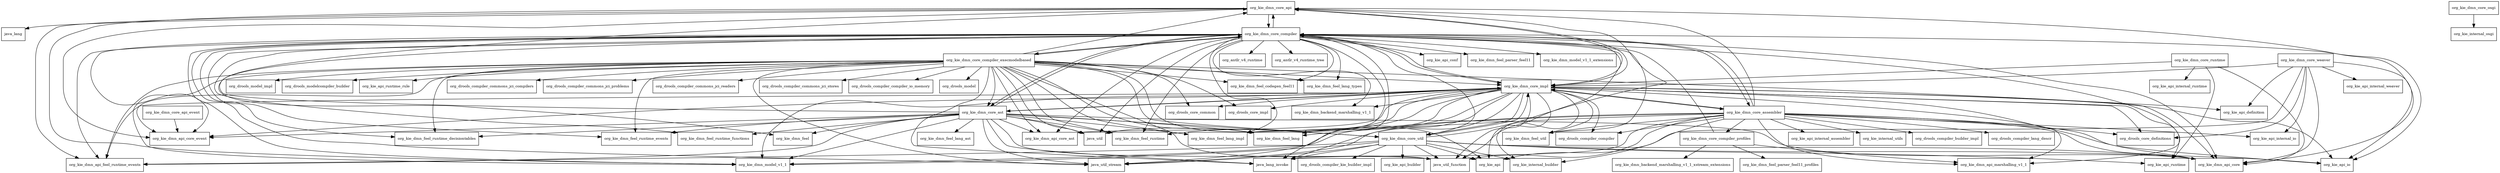 digraph kie_dmn_core_7_10_0_Final_package_dependencies {
  node [shape = box, fontsize=10.0];
  org_kie_dmn_core_api -> java_lang;
  org_kie_dmn_core_api -> org_kie_dmn_api_core;
  org_kie_dmn_core_api -> org_kie_dmn_api_core_event;
  org_kie_dmn_core_api -> org_kie_dmn_api_feel_runtime_events;
  org_kie_dmn_core_api -> org_kie_dmn_core_compiler;
  org_kie_dmn_core_api -> org_kie_dmn_core_impl;
  org_kie_dmn_core_api -> org_kie_dmn_model_v1_1;
  org_kie_dmn_core_api_event -> org_kie_dmn_api_core_event;
  org_kie_dmn_core_assembler -> java_lang_invoke;
  org_kie_dmn_core_assembler -> java_util_function;
  org_kie_dmn_core_assembler -> java_util_stream;
  org_kie_dmn_core_assembler -> org_drools_compiler_builder_impl;
  org_kie_dmn_core_assembler -> org_drools_compiler_compiler;
  org_kie_dmn_core_assembler -> org_drools_compiler_lang_descr;
  org_kie_dmn_core_assembler -> org_drools_core_definitions;
  org_kie_dmn_core_assembler -> org_kie_api_internal_assembler;
  org_kie_dmn_core_assembler -> org_kie_api_internal_io;
  org_kie_dmn_core_assembler -> org_kie_api_io;
  org_kie_dmn_core_assembler -> org_kie_dmn_api_core;
  org_kie_dmn_core_assembler -> org_kie_dmn_api_marshalling_v1_1;
  org_kie_dmn_core_assembler -> org_kie_dmn_core_api;
  org_kie_dmn_core_assembler -> org_kie_dmn_core_compiler;
  org_kie_dmn_core_assembler -> org_kie_dmn_core_compiler_profiles;
  org_kie_dmn_core_assembler -> org_kie_dmn_core_impl;
  org_kie_dmn_core_assembler -> org_kie_dmn_feel_lang;
  org_kie_dmn_core_assembler -> org_kie_dmn_feel_util;
  org_kie_dmn_core_assembler -> org_kie_dmn_model_v1_1;
  org_kie_dmn_core_assembler -> org_kie_internal_builder;
  org_kie_dmn_core_assembler -> org_kie_internal_utils;
  org_kie_dmn_core_ast -> java_lang_invoke;
  org_kie_dmn_core_ast -> java_util;
  org_kie_dmn_core_ast -> java_util_function;
  org_kie_dmn_core_ast -> java_util_stream;
  org_kie_dmn_core_ast -> org_kie_dmn_api_core;
  org_kie_dmn_core_ast -> org_kie_dmn_api_core_ast;
  org_kie_dmn_core_ast -> org_kie_dmn_api_core_event;
  org_kie_dmn_core_ast -> org_kie_dmn_api_feel_runtime_events;
  org_kie_dmn_core_ast -> org_kie_dmn_core_api;
  org_kie_dmn_core_ast -> org_kie_dmn_core_compiler;
  org_kie_dmn_core_ast -> org_kie_dmn_core_impl;
  org_kie_dmn_core_ast -> org_kie_dmn_core_util;
  org_kie_dmn_core_ast -> org_kie_dmn_feel;
  org_kie_dmn_core_ast -> org_kie_dmn_feel_lang;
  org_kie_dmn_core_ast -> org_kie_dmn_feel_lang_ast;
  org_kie_dmn_core_ast -> org_kie_dmn_feel_lang_impl;
  org_kie_dmn_core_ast -> org_kie_dmn_feel_runtime;
  org_kie_dmn_core_ast -> org_kie_dmn_feel_runtime_decisiontables;
  org_kie_dmn_core_ast -> org_kie_dmn_feel_runtime_events;
  org_kie_dmn_core_ast -> org_kie_dmn_feel_runtime_functions;
  org_kie_dmn_core_ast -> org_kie_dmn_model_v1_1;
  org_kie_dmn_core_compiler -> java_lang_invoke;
  org_kie_dmn_core_compiler -> java_util;
  org_kie_dmn_core_compiler -> java_util_function;
  org_kie_dmn_core_compiler -> java_util_stream;
  org_kie_dmn_core_compiler -> org_antlr_v4_runtime;
  org_kie_dmn_core_compiler -> org_antlr_v4_runtime_tree;
  org_kie_dmn_core_compiler -> org_kie_api_conf;
  org_kie_dmn_core_compiler -> org_kie_api_io;
  org_kie_dmn_core_compiler -> org_kie_dmn_api_core;
  org_kie_dmn_core_compiler -> org_kie_dmn_api_core_ast;
  org_kie_dmn_core_compiler -> org_kie_dmn_api_core_event;
  org_kie_dmn_core_compiler -> org_kie_dmn_api_feel_runtime_events;
  org_kie_dmn_core_compiler -> org_kie_dmn_api_marshalling_v1_1;
  org_kie_dmn_core_compiler -> org_kie_dmn_backend_marshalling_v1_1;
  org_kie_dmn_core_compiler -> org_kie_dmn_core_api;
  org_kie_dmn_core_compiler -> org_kie_dmn_core_assembler;
  org_kie_dmn_core_compiler -> org_kie_dmn_core_ast;
  org_kie_dmn_core_compiler -> org_kie_dmn_core_compiler_execmodelbased;
  org_kie_dmn_core_compiler -> org_kie_dmn_core_impl;
  org_kie_dmn_core_compiler -> org_kie_dmn_core_util;
  org_kie_dmn_core_compiler -> org_kie_dmn_feel;
  org_kie_dmn_core_compiler -> org_kie_dmn_feel_codegen_feel11;
  org_kie_dmn_core_compiler -> org_kie_dmn_feel_lang;
  org_kie_dmn_core_compiler -> org_kie_dmn_feel_lang_impl;
  org_kie_dmn_core_compiler -> org_kie_dmn_feel_lang_types;
  org_kie_dmn_core_compiler -> org_kie_dmn_feel_parser_feel11;
  org_kie_dmn_core_compiler -> org_kie_dmn_feel_runtime;
  org_kie_dmn_core_compiler -> org_kie_dmn_feel_runtime_decisiontables;
  org_kie_dmn_core_compiler -> org_kie_dmn_feel_runtime_events;
  org_kie_dmn_core_compiler -> org_kie_dmn_feel_runtime_functions;
  org_kie_dmn_core_compiler -> org_kie_dmn_feel_util;
  org_kie_dmn_core_compiler -> org_kie_dmn_model_v1_1;
  org_kie_dmn_core_compiler -> org_kie_dmn_model_v1_1_extensions;
  org_kie_dmn_core_compiler_execmodelbased -> java_lang_invoke;
  org_kie_dmn_core_compiler_execmodelbased -> java_util;
  org_kie_dmn_core_compiler_execmodelbased -> java_util_function;
  org_kie_dmn_core_compiler_execmodelbased -> java_util_stream;
  org_kie_dmn_core_compiler_execmodelbased -> org_drools_compiler_commons_jci_compilers;
  org_kie_dmn_core_compiler_execmodelbased -> org_drools_compiler_commons_jci_problems;
  org_kie_dmn_core_compiler_execmodelbased -> org_drools_compiler_commons_jci_readers;
  org_kie_dmn_core_compiler_execmodelbased -> org_drools_compiler_commons_jci_stores;
  org_kie_dmn_core_compiler_execmodelbased -> org_drools_compiler_compiler_io_memory;
  org_kie_dmn_core_compiler_execmodelbased -> org_drools_core_common;
  org_kie_dmn_core_compiler_execmodelbased -> org_drools_core_impl;
  org_kie_dmn_core_compiler_execmodelbased -> org_drools_model;
  org_kie_dmn_core_compiler_execmodelbased -> org_drools_model_impl;
  org_kie_dmn_core_compiler_execmodelbased -> org_drools_modelcompiler_builder;
  org_kie_dmn_core_compiler_execmodelbased -> org_kie_api;
  org_kie_dmn_core_compiler_execmodelbased -> org_kie_api_runtime_rule;
  org_kie_dmn_core_compiler_execmodelbased -> org_kie_dmn_api_core;
  org_kie_dmn_core_compiler_execmodelbased -> org_kie_dmn_api_core_ast;
  org_kie_dmn_core_compiler_execmodelbased -> org_kie_dmn_api_core_event;
  org_kie_dmn_core_compiler_execmodelbased -> org_kie_dmn_api_feel_runtime_events;
  org_kie_dmn_core_compiler_execmodelbased -> org_kie_dmn_core_api;
  org_kie_dmn_core_compiler_execmodelbased -> org_kie_dmn_core_ast;
  org_kie_dmn_core_compiler_execmodelbased -> org_kie_dmn_core_compiler;
  org_kie_dmn_core_compiler_execmodelbased -> org_kie_dmn_core_impl;
  org_kie_dmn_core_compiler_execmodelbased -> org_kie_dmn_core_util;
  org_kie_dmn_core_compiler_execmodelbased -> org_kie_dmn_feel_codegen_feel11;
  org_kie_dmn_core_compiler_execmodelbased -> org_kie_dmn_feel_lang;
  org_kie_dmn_core_compiler_execmodelbased -> org_kie_dmn_feel_lang_impl;
  org_kie_dmn_core_compiler_execmodelbased -> org_kie_dmn_feel_lang_types;
  org_kie_dmn_core_compiler_execmodelbased -> org_kie_dmn_feel_runtime;
  org_kie_dmn_core_compiler_execmodelbased -> org_kie_dmn_feel_runtime_decisiontables;
  org_kie_dmn_core_compiler_execmodelbased -> org_kie_dmn_feel_runtime_events;
  org_kie_dmn_core_compiler_execmodelbased -> org_kie_dmn_model_v1_1;
  org_kie_dmn_core_compiler_profiles -> org_kie_dmn_api_marshalling_v1_1;
  org_kie_dmn_core_compiler_profiles -> org_kie_dmn_backend_marshalling_v1_1_xstream_extensions;
  org_kie_dmn_core_compiler_profiles -> org_kie_dmn_core_compiler;
  org_kie_dmn_core_compiler_profiles -> org_kie_dmn_feel_parser_feel11_profiles;
  org_kie_dmn_core_impl -> java_lang_invoke;
  org_kie_dmn_core_impl -> java_util;
  org_kie_dmn_core_impl -> java_util_function;
  org_kie_dmn_core_impl -> java_util_stream;
  org_kie_dmn_core_impl -> org_drools_compiler_compiler;
  org_kie_dmn_core_impl -> org_drools_core_common;
  org_kie_dmn_core_impl -> org_drools_core_definitions;
  org_kie_dmn_core_impl -> org_drools_core_impl;
  org_kie_dmn_core_impl -> org_kie_api;
  org_kie_dmn_core_impl -> org_kie_api_definition;
  org_kie_dmn_core_impl -> org_kie_api_io;
  org_kie_dmn_core_impl -> org_kie_api_runtime;
  org_kie_dmn_core_impl -> org_kie_dmn_api_core;
  org_kie_dmn_core_impl -> org_kie_dmn_api_core_ast;
  org_kie_dmn_core_impl -> org_kie_dmn_api_core_event;
  org_kie_dmn_core_impl -> org_kie_dmn_api_feel_runtime_events;
  org_kie_dmn_core_impl -> org_kie_dmn_api_marshalling_v1_1;
  org_kie_dmn_core_impl -> org_kie_dmn_backend_marshalling_v1_1;
  org_kie_dmn_core_impl -> org_kie_dmn_core_api;
  org_kie_dmn_core_impl -> org_kie_dmn_core_assembler;
  org_kie_dmn_core_impl -> org_kie_dmn_core_ast;
  org_kie_dmn_core_impl -> org_kie_dmn_core_compiler;
  org_kie_dmn_core_impl -> org_kie_dmn_core_util;
  org_kie_dmn_core_impl -> org_kie_dmn_feel_lang;
  org_kie_dmn_core_impl -> org_kie_dmn_feel_lang_impl;
  org_kie_dmn_core_impl -> org_kie_dmn_feel_runtime;
  org_kie_dmn_core_impl -> org_kie_dmn_feel_util;
  org_kie_dmn_core_impl -> org_kie_dmn_model_v1_1;
  org_kie_dmn_core_impl -> org_kie_internal_builder;
  org_kie_dmn_core_osgi -> org_kie_internal_osgi;
  org_kie_dmn_core_runtime -> org_kie_api_internal_runtime;
  org_kie_dmn_core_runtime -> org_kie_api_runtime;
  org_kie_dmn_core_runtime -> org_kie_dmn_api_core;
  org_kie_dmn_core_runtime -> org_kie_dmn_core_impl;
  org_kie_dmn_core_util -> java_lang_invoke;
  org_kie_dmn_core_util -> java_util_function;
  org_kie_dmn_core_util -> java_util_stream;
  org_kie_dmn_core_util -> org_drools_compiler_kie_builder_impl;
  org_kie_dmn_core_util -> org_kie_api;
  org_kie_dmn_core_util -> org_kie_api_builder;
  org_kie_dmn_core_util -> org_kie_api_io;
  org_kie_dmn_core_util -> org_kie_api_runtime;
  org_kie_dmn_core_util -> org_kie_dmn_api_core;
  org_kie_dmn_core_util -> org_kie_dmn_api_feel_runtime_events;
  org_kie_dmn_core_util -> org_kie_dmn_core_api;
  org_kie_dmn_core_util -> org_kie_dmn_core_impl;
  org_kie_dmn_core_util -> org_kie_dmn_model_v1_1;
  org_kie_dmn_core_util -> org_kie_internal_builder;
  org_kie_dmn_core_weaver -> org_drools_core_definitions;
  org_kie_dmn_core_weaver -> org_kie_api;
  org_kie_dmn_core_weaver -> org_kie_api_definition;
  org_kie_dmn_core_weaver -> org_kie_api_internal_io;
  org_kie_dmn_core_weaver -> org_kie_api_internal_weaver;
  org_kie_dmn_core_weaver -> org_kie_api_io;
  org_kie_dmn_core_weaver -> org_kie_dmn_api_core;
  org_kie_dmn_core_weaver -> org_kie_dmn_core_impl;
}
